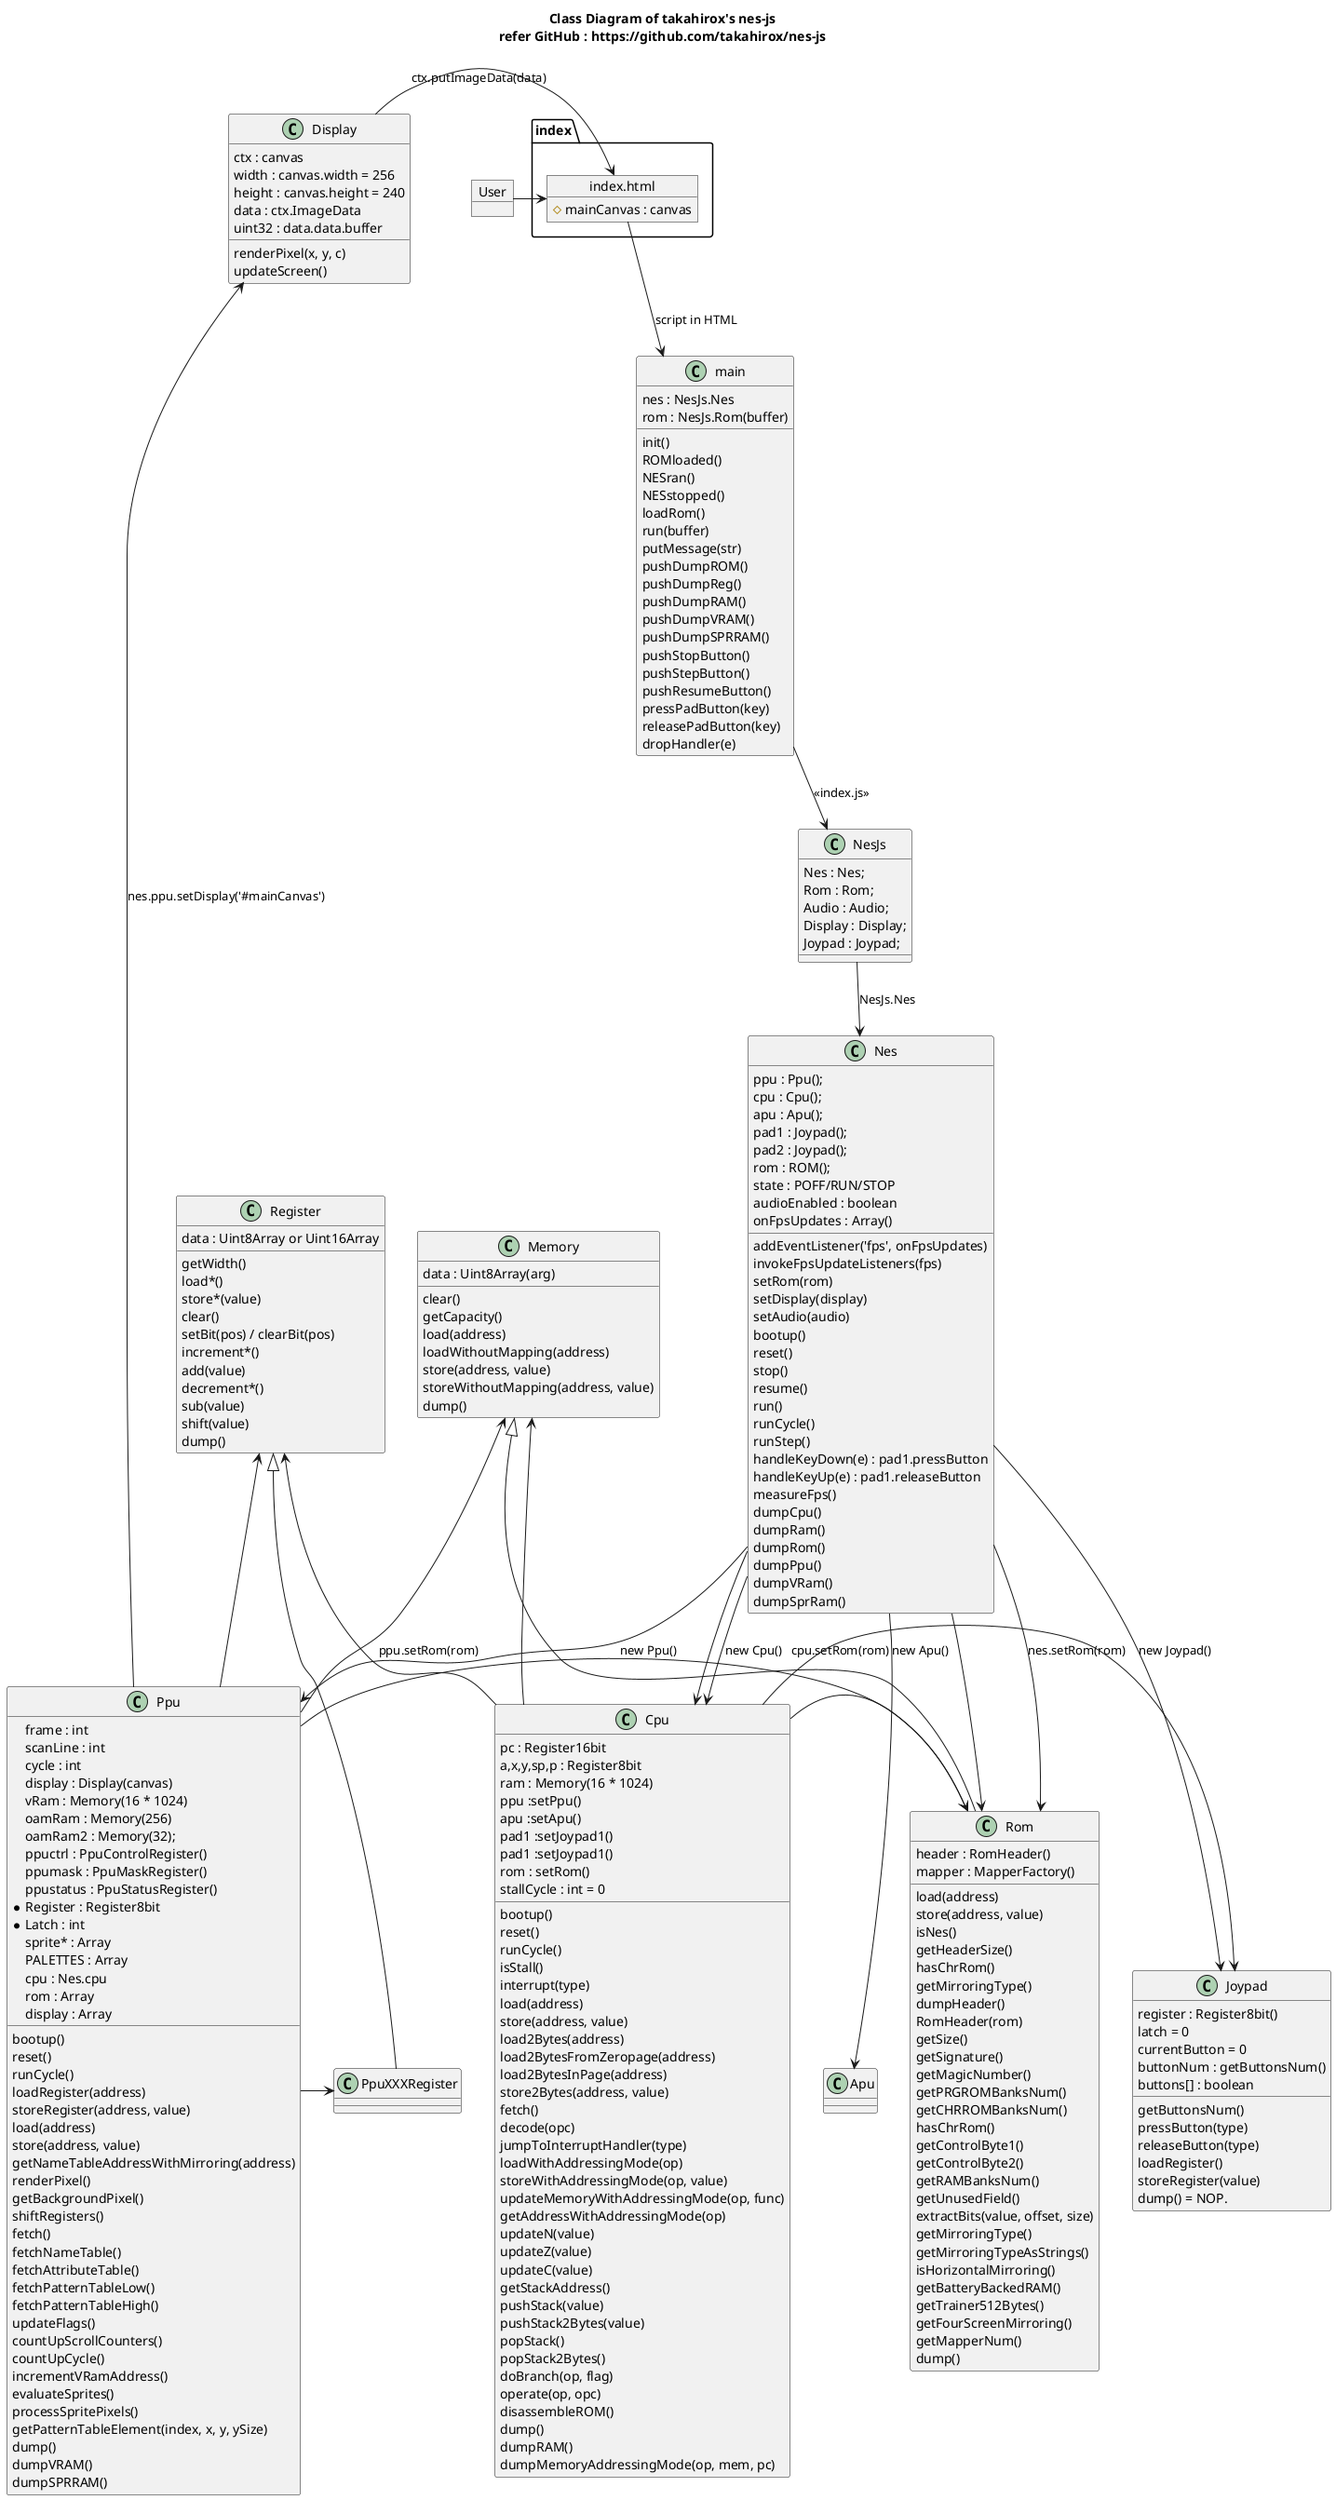 @startuml

Title 
Class Diagram of takahirox's nes-js
refer GitHub : https://github.com/takahirox/nes-js
end Title

object User
object index.html
User->index.html

object index.html {
  {field} #mainCanvas : canvas
}
class main {
  {field} nes : NesJs.Nes
  {field} rom : NesJs.Rom(buffer)
  {method} init()
  {method} ROMloaded()
  {method} NESran()
  {method} NESstopped()
  {method} loadRom()
  {method} run(buffer)
  {method} putMessage(str)
  {method} pushDumpROM()
  {method} pushDumpReg()
  {method} pushDumpRAM()
  {method} pushDumpVRAM()
  {method} pushDumpSPRRAM()
  {method} pushStopButton()
  {method} pushStepButton()
  {method} pushResumeButton()
  {method} pressPadButton(key)
  {method} releasePadButton(key)
  {method} dropHandler(e)
}
index.html-->main : script in HTML

class NesJs {
  {field} Nes : Nes;
  {field} Rom : Rom;
  {field} Audio : Audio;
  {field} Display : Display;
  {field} Joypad : Joypad;
}
main --> NesJs : <<index.js>>
NesJs --> Nes : NesJs.Nes

class Nes {
  {field} ppu : Ppu();
  {field} cpu : Cpu();
  {field} apu : Apu();
  {field} pad1 : Joypad();
  {field} pad2 : Joypad();
  {field} rom : ROM();
  {field} state : POFF/RUN/STOP
  {field} audioEnabled : boolean
  {field} onFpsUpdates : Array()
  {method} addEventListener('fps', onFpsUpdates)
  {method} invokeFpsUpdateListeners(fps)
  {method} setRom(rom)
  {method} setDisplay(display)
  {method} setAudio(audio)
  {method} bootup()
  {method} reset()
  {method} stop()
  {method} resume()
  {method} run()
  {method} runCycle()
  {method} runStep()
  {method} handleKeyDown(e) : pad1.pressButton
  {method} handleKeyUp(e) : pad1.releaseButton
  {method} measureFps()
  {method} dumpCpu()
  {method} dumpRam()
  {method} dumpRom()
  {method} dumpPpu()
  {method} dumpVRam()
  {method} dumpSprRam()
}
Nes --> Ppu : new Ppu()
Nes --> Cpu : new Cpu()
Nes --> Apu : new Apu()
Nes --> Joypad : new Joypad()
Nes --> Rom : nes.setRom(rom)

class Ppu {
  {field} frame : int
  {field} scanLine : int
  {field} cycle : int
  {field} display : Display(canvas)
  {field} vRam : Memory(16 * 1024)
  {field} oamRam : Memory(256)
  {field} oamRam2 : Memory(32);
  {field} ppuctrl : PpuControlRegister()
  {field} ppumask : PpuMaskRegister()
  {field} ppustatus : PpuStatusRegister()
  {field} *Register : Register8bit
  {field} *Latch : int
  {field} sprite* : Array
  {field} PALETTES : Array
  {field} cpu : Nes.cpu
  {field} rom : Array
  {field} display : Array
  
  {method} bootup()
  {method} reset()
  {method} runCycle()
  {method} loadRegister(address)
  {method} storeRegister(address, value)
  {method} load(address)
  {method} store(address, value)
  {method} getNameTableAddressWithMirroring(address)
  {method} renderPixel()
  {method} getBackgroundPixel()
  {method} shiftRegisters()
  {method} fetch()
  {method} fetchNameTable()
  {method} fetchAttributeTable()
  {method} fetchPatternTableLow()
  {method} fetchPatternTableHigh()
  {method} updateFlags()
  {method} countUpScrollCounters()
  {method} countUpCycle()
  {method} incrementVRamAddress()
  {method} evaluateSprites()
  {method} processSpritePixels()
  {method} getPatternTableElement(index, x, y, ySize)
  {method} dump()
  {method} dumpVRAM()
  {method} dumpSPRRAM()
}
Memory<--Ppu
Register<--Ppu
Ppu -> PpuXXXRegister
Display<--Ppu : nes.ppu.setDisplay('#mainCanvas')
Ppu->Rom : ppu.setRom(rom)

class Memory {
  {field} data : Uint8Array(arg)
  {method} clear()
  {method} getCapacity()
  {method} load(address)
  {method} loadWithoutMapping(address)
  {method} store(address, value) 
  {method} storeWithoutMapping(address, value)  
  {method} dump()
}

class Register {
  {field} data : Uint8Array or Uint16Array
  {method} getWidth()
  {method} load*()
  {method} store*(value)
  {method} clear()
  {method} setBit(pos) / clearBit(pos)
  {method} increment*()
  {method} add(value)
  {method} decrement*()
  {method} sub(value)
  {method} shift(value)
  {method} dump()
}
Register <|-- PpuXXXRegister

class Display {
  {field} ctx : canvas
  {field} width : canvas.width = 256
  {field} height : canvas.height = 240
  {field} data : ctx.ImageData
  {field} uint32 : data.data.buffer
  {method} renderPixel(x, y, c)
  {method} updateScreen()
}
Display -> index.html : ctx.putImageData(data)

class Cpu {
  {field} pc : Register16bit
  {field} a,x,y,sp,p : Register8bit
  {field} ram : Memory(16 * 1024)
  {field} ppu :setPpu()
  {field} apu :setApu()
  {field} pad1 :setJoypad1()
  {field} pad1 :setJoypad1()
  {field} rom : setRom()
  {field} stallCycle : int = 0
  bootup()
  reset()
  runCycle()
  isStall()
  interrupt(type)
  load(address)
  store(address, value)
  load2Bytes(address)
  load2BytesFromZeropage(address)
  load2BytesInPage(address)
  store2Bytes(address, value)
  fetch()
  decode(opc)
  jumpToInterruptHandler(type)
  loadWithAddressingMode(op)
  storeWithAddressingMode(op, value)
  updateMemoryWithAddressingMode(op, func)
  getAddressWithAddressingMode(op)
  updateN(value)
  updateZ(value)
  updateC(value)
  getStackAddress()
  pushStack(value)
  pushStack2Bytes(value)
  popStack()
  popStack2Bytes()
  doBranch(op, flag)
  operate(op, opc)
  disassembleROM()
  dump()
  dumpRAM()
  dumpMemoryAddressingMode(op, mem, pc)
}
Nes->Cpu
Memory<--Cpu
Register<--Cpu
Cpu->Rom : cpu.setRom(rom)


class Joypad {
  {field} register : Register8bit()
  {field} latch = 0
  {field} currentButton = 0
  {field} buttonNum : getButtonsNum()
  {field} buttons[] : boolean
  {method} getButtonsNum()
  {method} pressButton(type)
  {method} releaseButton(type)
  {method} loadRegister()
  {method} storeRegister(value)
  {method} dump() = NOP.
}
Cpu->Joypad

class Rom {
  {field} header : RomHeader()
  {field} mapper : MapperFactory()
  {method}   load(address)
  {method}  store(address, value)
  {method}  isNes()
  {method}  getHeaderSize()
  {method}  hasChrRom()
  {method}  getMirroringType()
  {method}  dumpHeader()
  {method}  RomHeader(rom)
  {method}  getSize()
  {method}  getSignature()
  {method}  getMagicNumber()
  {method}  getPRGROMBanksNum()
  {method} getCHRROMBanksNum()
  {method} hasChrRom()
  {method} getControlByte1()
  {method} getControlByte2()
  {method} getRAMBanksNum()
  {method} getUnusedField()
  {method} extractBits(value, offset, size)
  {method} getMirroringType()
  {method} getMirroringTypeAsStrings()
  {method} isHorizontalMirroring()
  {method} getBatteryBackedRAM()
  {method} getTrainer512Bytes()
  {method} getFourScreenMirroring()
  {method} getMapperNum()
  {method} dump()
}
Rom<--Nes
Memory <|-- Rom

@enduml